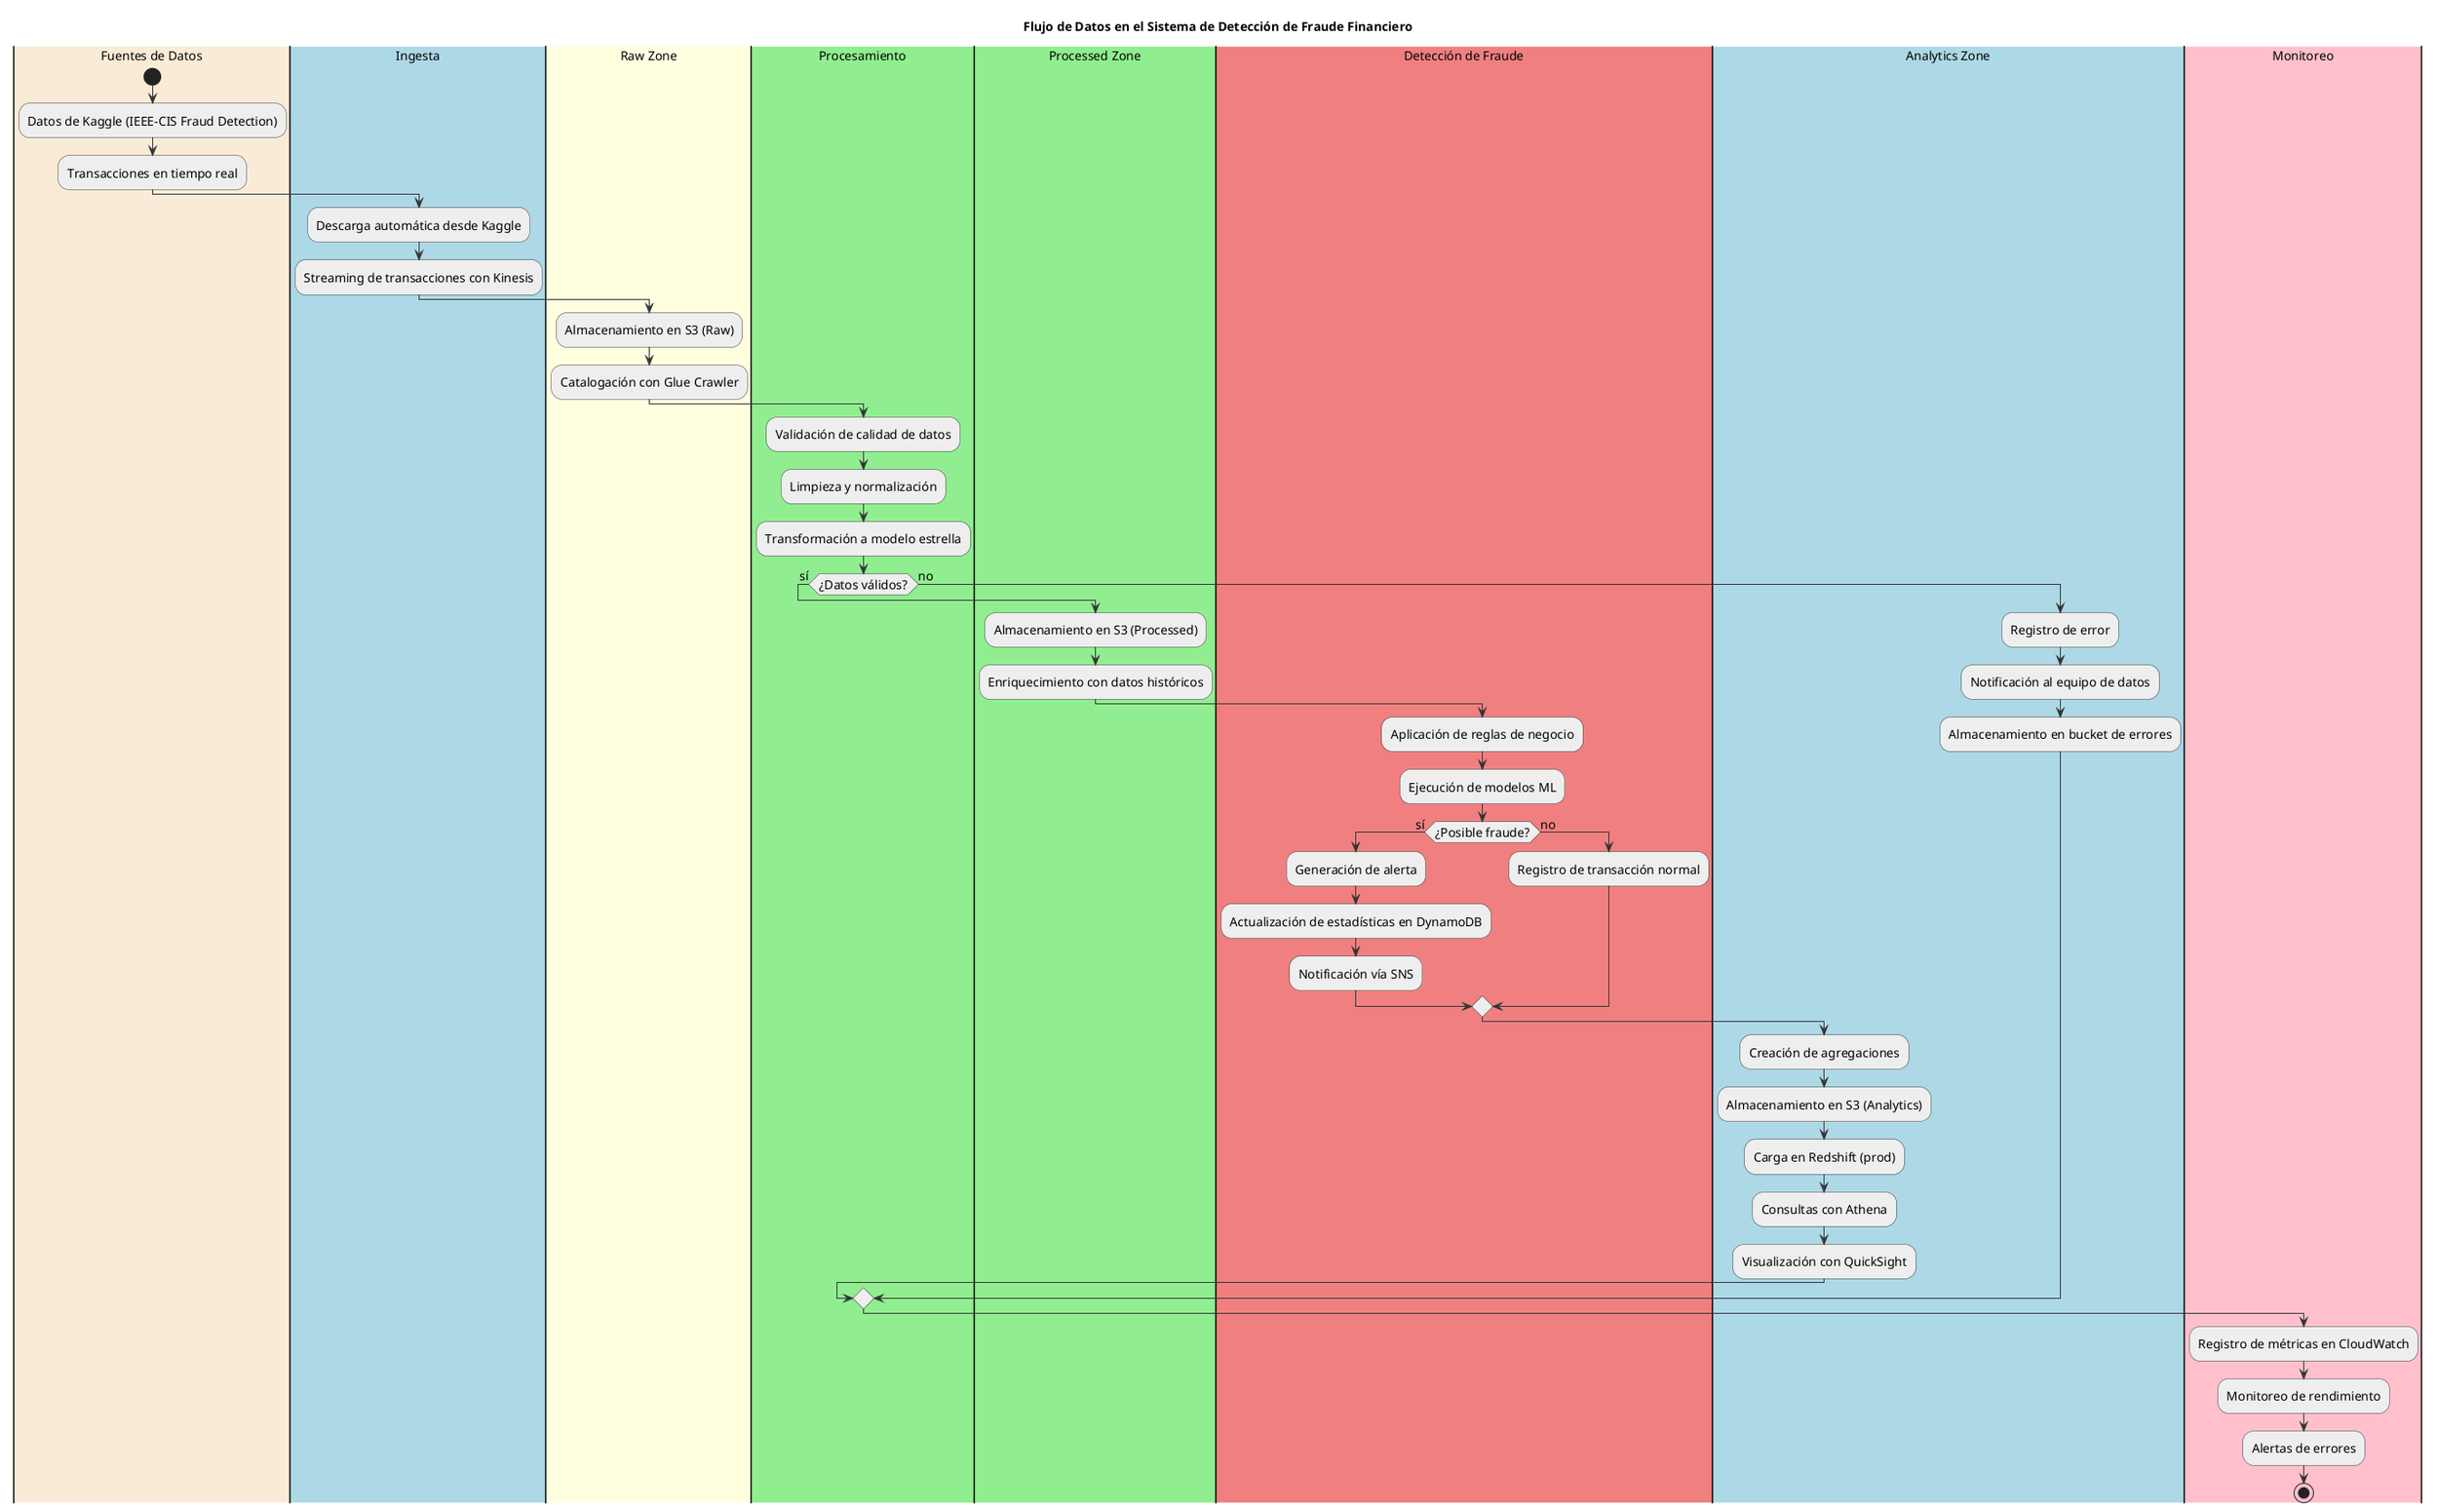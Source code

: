 @startuml Flujo de Datos en el Sistema de Detección de Fraude

skinparam backgroundColor white
skinparam handwritten false
skinparam defaultFontName Arial
skinparam defaultFontSize 14
skinparam arrowColor #333333
skinparam activityBorderColor #333333
skinparam activityBackgroundColor #EEEEEE
skinparam activityDiamondBorderColor #333333
skinparam activityDiamondBackgroundColor #EEEEEE
skinparam noteBorderColor #333333
skinparam noteBackgroundColor #FFFFCC

title Flujo de Datos en el Sistema de Detección de Fraude Financiero

|#AntiqueWhite|Fuentes de Datos|
start
:Datos de Kaggle (IEEE-CIS Fraud Detection);
:Transacciones en tiempo real;
|#LightBlue|Ingesta|
:Descarga automática desde Kaggle;
:Streaming de transacciones con Kinesis;
|#LightYellow|Raw Zone|
:Almacenamiento en S3 (Raw);
:Catalogación con Glue Crawler;
|#LightGreen|Procesamiento|
:Validación de calidad de datos;
:Limpieza y normalización;
:Transformación a modelo estrella;
if (¿Datos válidos?) then (sí)
  |#LightGreen|Processed Zone|
  :Almacenamiento en S3 (Processed);
  :Enriquecimiento con datos históricos;
  |#LightCoral|Detección de Fraude|
  :Aplicación de reglas de negocio;
  :Ejecución de modelos ML;
  if (¿Posible fraude?) then (sí)
    :Generación de alerta;
    :Actualización de estadísticas en DynamoDB;
    :Notificación vía SNS;
  else (no)
    :Registro de transacción normal;
  endif
  |#LightBlue|Analytics Zone|
  :Creación de agregaciones;
  :Almacenamiento en S3 (Analytics);
  :Carga en Redshift (prod);
  :Consultas con Athena;
  :Visualización con QuickSight;
else (no)
  :Registro de error;
  :Notificación al equipo de datos;
  :Almacenamiento en bucket de errores;
endif
|#Pink|Monitoreo|
:Registro de métricas en CloudWatch;
:Monitoreo de rendimiento;
:Alertas de errores;
stop

@enduml 